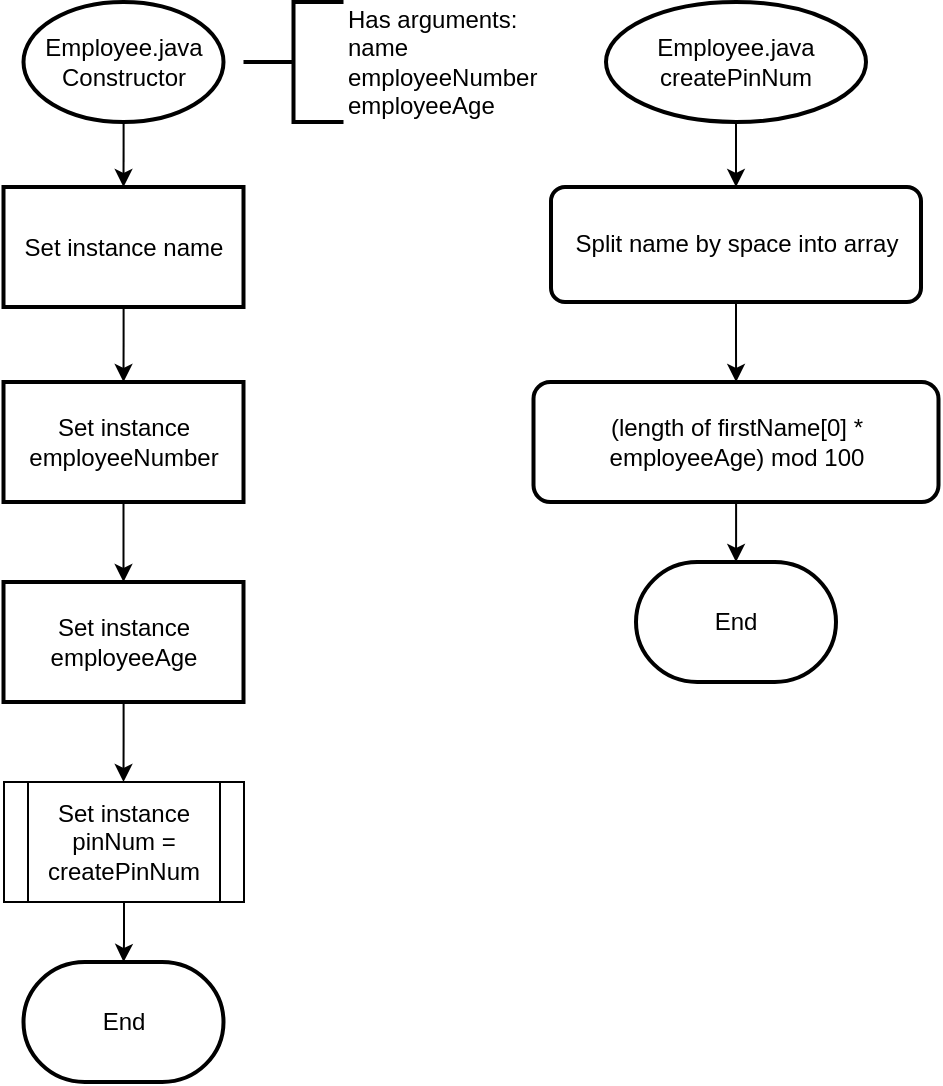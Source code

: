 <mxfile version="22.1.5" type="device">
  <diagram id="C5RBs43oDa-KdzZeNtuy" name="Page-1">
    <mxGraphModel dx="985" dy="631" grid="1" gridSize="10" guides="1" tooltips="1" connect="1" arrows="1" fold="1" page="1" pageScale="1" pageWidth="827" pageHeight="1169" math="0" shadow="0">
      <root>
        <mxCell id="WIyWlLk6GJQsqaUBKTNV-0" />
        <mxCell id="WIyWlLk6GJQsqaUBKTNV-1" parent="WIyWlLk6GJQsqaUBKTNV-0" />
        <mxCell id="6N6PK-sf3pcbVXsgEC-G-3" value="" style="edgeStyle=orthogonalEdgeStyle;rounded=0;orthogonalLoop=1;jettySize=auto;html=1;entryX=0.5;entryY=0;entryDx=0;entryDy=0;" parent="WIyWlLk6GJQsqaUBKTNV-1" source="6N6PK-sf3pcbVXsgEC-G-4" target="6N6PK-sf3pcbVXsgEC-G-55" edge="1">
          <mxGeometry relative="1" as="geometry">
            <mxPoint x="148.75" y="130" as="targetPoint" />
          </mxGeometry>
        </mxCell>
        <mxCell id="6N6PK-sf3pcbVXsgEC-G-4" value="Employee.java&lt;br&gt;Constructor" style="strokeWidth=2;html=1;shape=mxgraph.flowchart.start_1;whiteSpace=wrap;" parent="WIyWlLk6GJQsqaUBKTNV-1" vertex="1">
          <mxGeometry x="98.75" y="30" width="100" height="60" as="geometry" />
        </mxCell>
        <mxCell id="6N6PK-sf3pcbVXsgEC-G-59" value="" style="edgeStyle=orthogonalEdgeStyle;rounded=0;orthogonalLoop=1;jettySize=auto;html=1;entryX=0.5;entryY=0;entryDx=0;entryDy=0;" parent="WIyWlLk6GJQsqaUBKTNV-1" source="6N6PK-sf3pcbVXsgEC-G-55" target="6N6PK-sf3pcbVXsgEC-G-60" edge="1">
          <mxGeometry relative="1" as="geometry">
            <mxPoint x="148.688" y="220" as="targetPoint" />
          </mxGeometry>
        </mxCell>
        <mxCell id="6N6PK-sf3pcbVXsgEC-G-55" value="Set instance name" style="whiteSpace=wrap;html=1;strokeWidth=2;" parent="WIyWlLk6GJQsqaUBKTNV-1" vertex="1">
          <mxGeometry x="88.75" y="122.5" width="120" height="60" as="geometry" />
        </mxCell>
        <mxCell id="k7-M4Dx4AvxuY_eNaVXy-2" value="" style="edgeStyle=orthogonalEdgeStyle;rounded=0;orthogonalLoop=1;jettySize=auto;html=1;" edge="1" parent="WIyWlLk6GJQsqaUBKTNV-1" source="6N6PK-sf3pcbVXsgEC-G-60" target="k7-M4Dx4AvxuY_eNaVXy-1">
          <mxGeometry relative="1" as="geometry" />
        </mxCell>
        <mxCell id="6N6PK-sf3pcbVXsgEC-G-60" value="Set instance employeeNumber" style="whiteSpace=wrap;html=1;strokeWidth=2;" parent="WIyWlLk6GJQsqaUBKTNV-1" vertex="1">
          <mxGeometry x="88.75" y="220" width="120" height="60" as="geometry" />
        </mxCell>
        <mxCell id="6N6PK-sf3pcbVXsgEC-G-65" value="" style="edgeStyle=orthogonalEdgeStyle;rounded=0;orthogonalLoop=1;jettySize=auto;html=1;" parent="WIyWlLk6GJQsqaUBKTNV-1" source="6N6PK-sf3pcbVXsgEC-G-63" edge="1">
          <mxGeometry relative="1" as="geometry">
            <mxPoint x="455" y="122.5" as="targetPoint" />
          </mxGeometry>
        </mxCell>
        <mxCell id="6N6PK-sf3pcbVXsgEC-G-63" value="Employee.java&lt;br&gt;createPinNum" style="strokeWidth=2;html=1;shape=mxgraph.flowchart.start_1;whiteSpace=wrap;" parent="WIyWlLk6GJQsqaUBKTNV-1" vertex="1">
          <mxGeometry x="390" y="30" width="130" height="60" as="geometry" />
        </mxCell>
        <mxCell id="6N6PK-sf3pcbVXsgEC-G-70" value="&lt;div&gt;Has arguments:&lt;/div&gt;&lt;div&gt;name&lt;br&gt;employeeNumber&lt;br&gt;employeeAge&lt;br&gt; &lt;/div&gt;" style="strokeWidth=2;html=1;shape=mxgraph.flowchart.annotation_2;align=left;labelPosition=right;pointerEvents=1;" parent="WIyWlLk6GJQsqaUBKTNV-1" vertex="1">
          <mxGeometry x="208.75" y="30" width="50" height="60" as="geometry" />
        </mxCell>
        <mxCell id="k7-M4Dx4AvxuY_eNaVXy-6" value="" style="edgeStyle=orthogonalEdgeStyle;rounded=0;orthogonalLoop=1;jettySize=auto;html=1;" edge="1" parent="WIyWlLk6GJQsqaUBKTNV-1" source="k7-M4Dx4AvxuY_eNaVXy-1">
          <mxGeometry relative="1" as="geometry">
            <mxPoint x="148.75" y="420" as="targetPoint" />
          </mxGeometry>
        </mxCell>
        <mxCell id="k7-M4Dx4AvxuY_eNaVXy-1" value="Set instance employeeAge" style="whiteSpace=wrap;html=1;strokeWidth=2;" vertex="1" parent="WIyWlLk6GJQsqaUBKTNV-1">
          <mxGeometry x="88.75" y="320" width="120" height="60" as="geometry" />
        </mxCell>
        <mxCell id="k7-M4Dx4AvxuY_eNaVXy-9" value="" style="edgeStyle=orthogonalEdgeStyle;rounded=0;orthogonalLoop=1;jettySize=auto;html=1;" edge="1" parent="WIyWlLk6GJQsqaUBKTNV-1" source="k7-M4Dx4AvxuY_eNaVXy-7" target="k7-M4Dx4AvxuY_eNaVXy-8">
          <mxGeometry relative="1" as="geometry" />
        </mxCell>
        <mxCell id="k7-M4Dx4AvxuY_eNaVXy-7" value="Set instance pinNum = createPinNum" style="shape=process;whiteSpace=wrap;html=1;backgroundOutline=1;" vertex="1" parent="WIyWlLk6GJQsqaUBKTNV-1">
          <mxGeometry x="89" y="420" width="120" height="60" as="geometry" />
        </mxCell>
        <mxCell id="k7-M4Dx4AvxuY_eNaVXy-8" value="End" style="strokeWidth=2;html=1;shape=mxgraph.flowchart.terminator;whiteSpace=wrap;" vertex="1" parent="WIyWlLk6GJQsqaUBKTNV-1">
          <mxGeometry x="98.75" y="510" width="100" height="60" as="geometry" />
        </mxCell>
        <mxCell id="k7-M4Dx4AvxuY_eNaVXy-13" value="" style="edgeStyle=orthogonalEdgeStyle;rounded=0;orthogonalLoop=1;jettySize=auto;html=1;" edge="1" parent="WIyWlLk6GJQsqaUBKTNV-1" source="k7-M4Dx4AvxuY_eNaVXy-10" target="k7-M4Dx4AvxuY_eNaVXy-12">
          <mxGeometry relative="1" as="geometry" />
        </mxCell>
        <mxCell id="k7-M4Dx4AvxuY_eNaVXy-10" value="Split name by space into array" style="rounded=1;whiteSpace=wrap;html=1;absoluteArcSize=1;arcSize=14;strokeWidth=2;" vertex="1" parent="WIyWlLk6GJQsqaUBKTNV-1">
          <mxGeometry x="362.5" y="122.5" width="185" height="57.5" as="geometry" />
        </mxCell>
        <mxCell id="k7-M4Dx4AvxuY_eNaVXy-11" value="End" style="strokeWidth=2;html=1;shape=mxgraph.flowchart.terminator;whiteSpace=wrap;" vertex="1" parent="WIyWlLk6GJQsqaUBKTNV-1">
          <mxGeometry x="405" y="310" width="100" height="60" as="geometry" />
        </mxCell>
        <mxCell id="k7-M4Dx4AvxuY_eNaVXy-14" value="" style="edgeStyle=orthogonalEdgeStyle;rounded=0;orthogonalLoop=1;jettySize=auto;html=1;" edge="1" parent="WIyWlLk6GJQsqaUBKTNV-1" source="k7-M4Dx4AvxuY_eNaVXy-12" target="k7-M4Dx4AvxuY_eNaVXy-11">
          <mxGeometry relative="1" as="geometry" />
        </mxCell>
        <mxCell id="k7-M4Dx4AvxuY_eNaVXy-12" value="(length of firstName[0] * employeeAge) mod 100" style="rounded=1;whiteSpace=wrap;html=1;arcSize=14;strokeWidth=2;" vertex="1" parent="WIyWlLk6GJQsqaUBKTNV-1">
          <mxGeometry x="353.75" y="220" width="202.5" height="60" as="geometry" />
        </mxCell>
      </root>
    </mxGraphModel>
  </diagram>
</mxfile>
